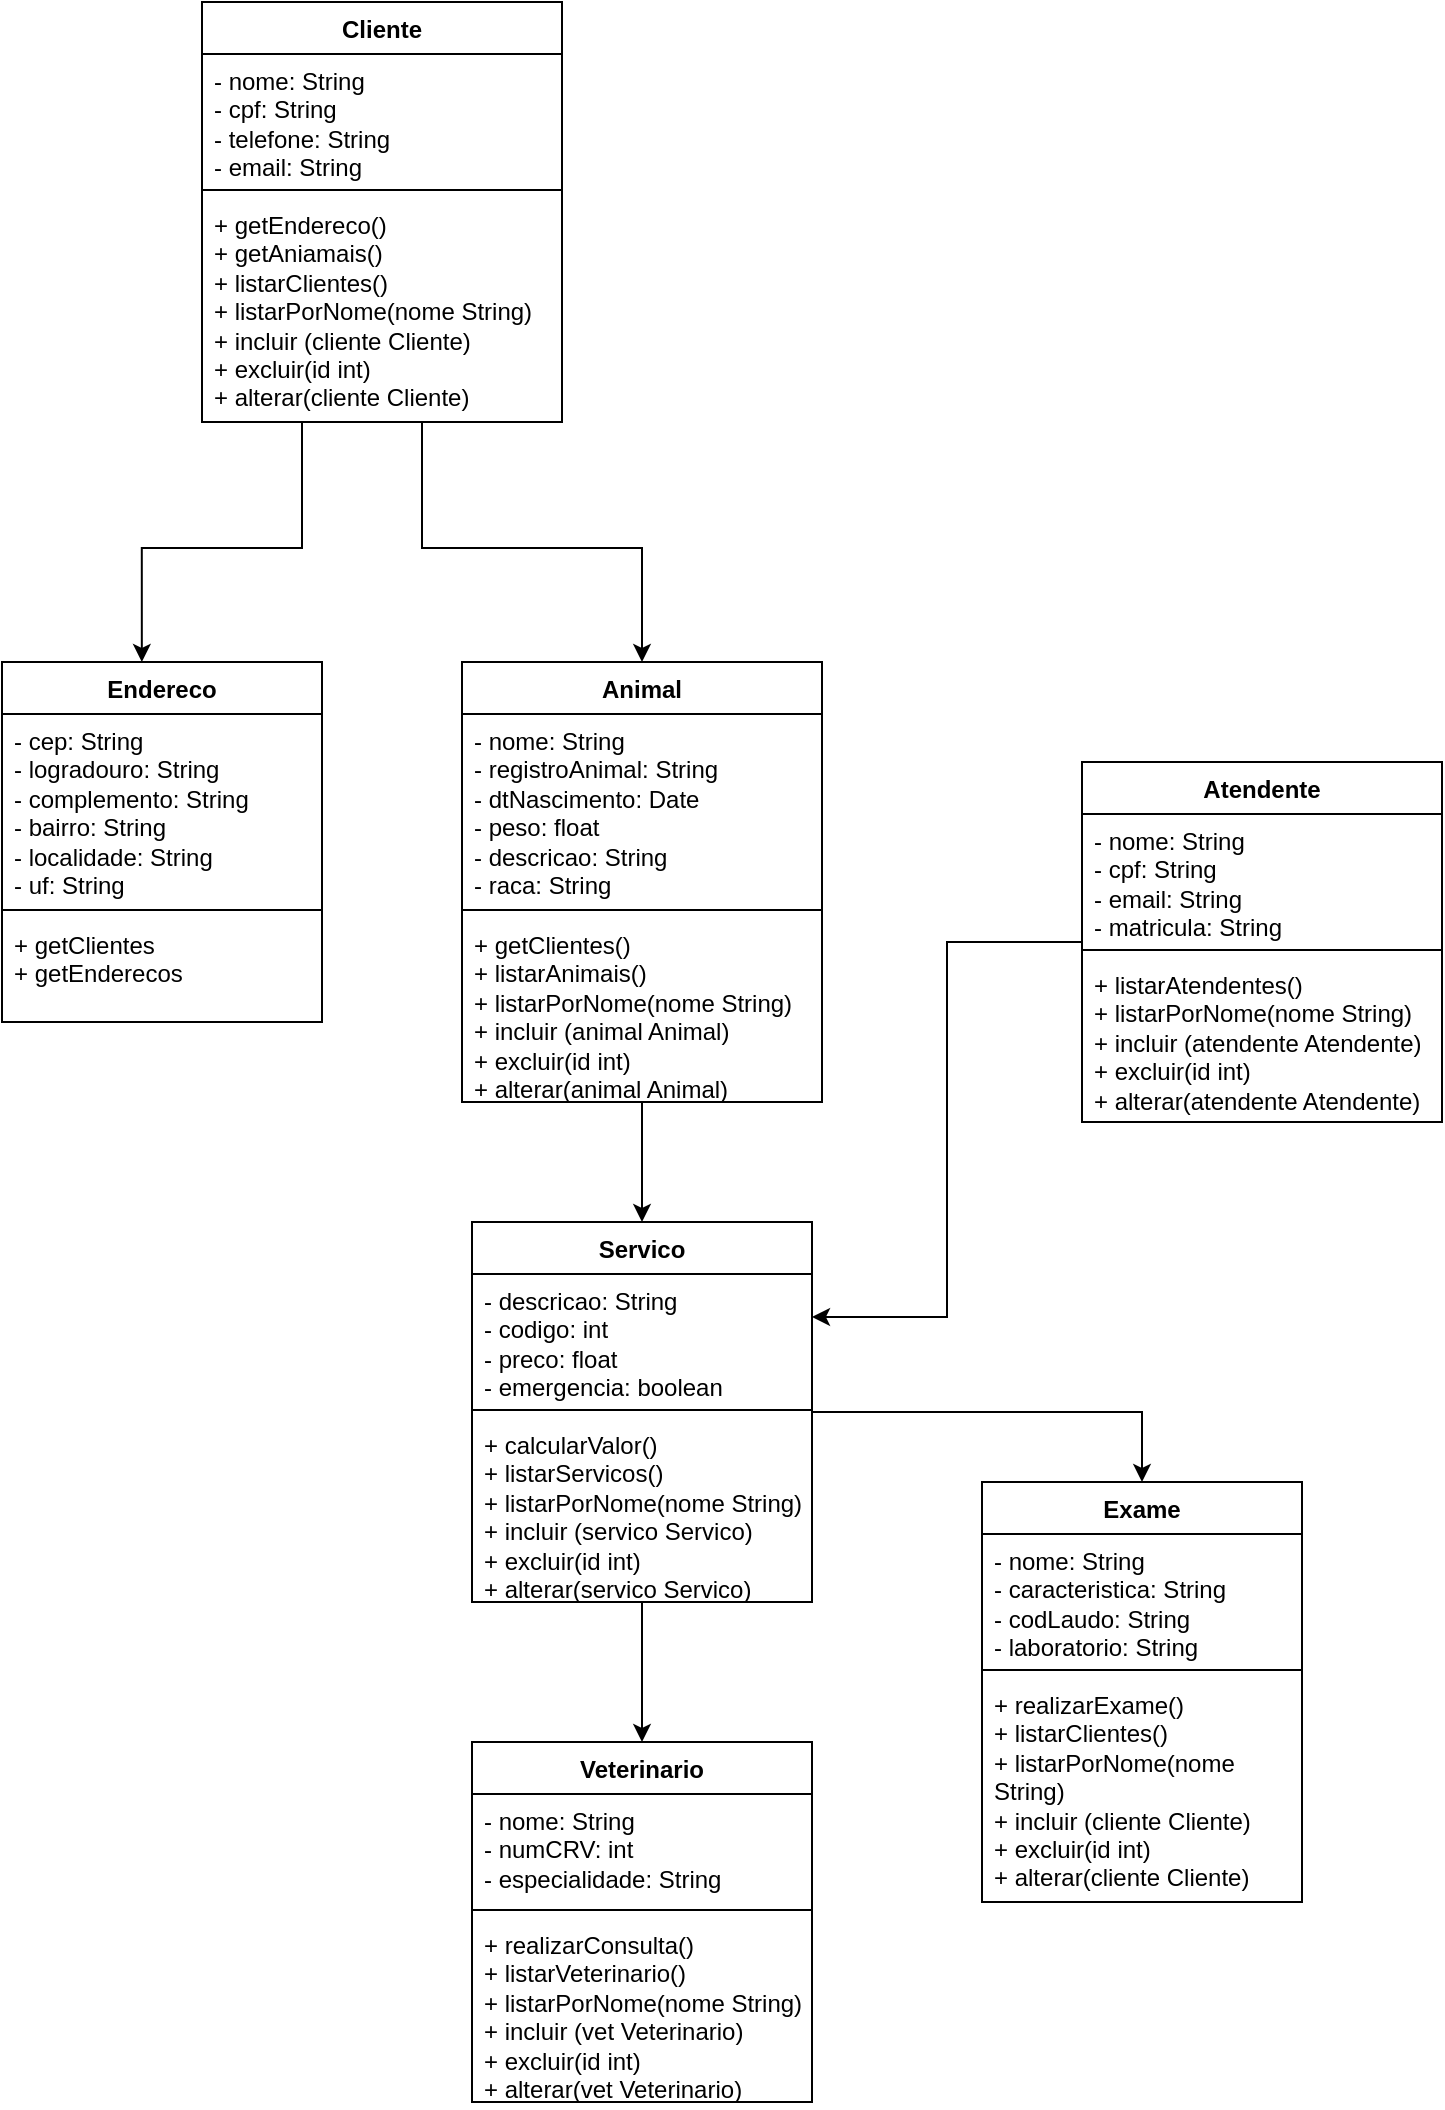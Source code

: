 <mxfile version="24.7.17">
  <diagram name="Página-1" id="lAzEdDVfunJV9om3b_Zh">
    <mxGraphModel dx="1114" dy="1685" grid="1" gridSize="10" guides="1" tooltips="1" connect="1" arrows="1" fold="1" page="1" pageScale="1" pageWidth="1654" pageHeight="1169" math="0" shadow="0">
      <root>
        <mxCell id="0" />
        <mxCell id="1" parent="0" />
        <mxCell id="5mpoldGUfzryGODORzKU-50" style="edgeStyle=orthogonalEdgeStyle;rounded=0;orthogonalLoop=1;jettySize=auto;html=1;" edge="1" parent="1" source="5mpoldGUfzryGODORzKU-23" target="5mpoldGUfzryGODORzKU-39">
          <mxGeometry relative="1" as="geometry">
            <Array as="points">
              <mxPoint x="280" y="203" />
              <mxPoint x="390" y="203" />
            </Array>
          </mxGeometry>
        </mxCell>
        <mxCell id="5mpoldGUfzryGODORzKU-23" value="Cliente" style="swimlane;fontStyle=1;align=center;verticalAlign=top;childLayout=stackLayout;horizontal=1;startSize=26;horizontalStack=0;resizeParent=1;resizeParentMax=0;resizeLast=0;collapsible=1;marginBottom=0;whiteSpace=wrap;html=1;" vertex="1" parent="1">
          <mxGeometry x="170" y="-70" width="180" height="210" as="geometry" />
        </mxCell>
        <mxCell id="5mpoldGUfzryGODORzKU-24" value="- nome: String&lt;div&gt;- cpf: String&lt;/div&gt;&lt;div&gt;- telefone: String&lt;/div&gt;&lt;div&gt;- email: String&lt;/div&gt;" style="text;strokeColor=none;fillColor=none;align=left;verticalAlign=top;spacingLeft=4;spacingRight=4;overflow=hidden;rotatable=0;points=[[0,0.5],[1,0.5]];portConstraint=eastwest;whiteSpace=wrap;html=1;" vertex="1" parent="5mpoldGUfzryGODORzKU-23">
          <mxGeometry y="26" width="180" height="64" as="geometry" />
        </mxCell>
        <mxCell id="5mpoldGUfzryGODORzKU-25" value="" style="line;strokeWidth=1;fillColor=none;align=left;verticalAlign=middle;spacingTop=-1;spacingLeft=3;spacingRight=3;rotatable=0;labelPosition=right;points=[];portConstraint=eastwest;strokeColor=inherit;" vertex="1" parent="5mpoldGUfzryGODORzKU-23">
          <mxGeometry y="90" width="180" height="8" as="geometry" />
        </mxCell>
        <mxCell id="5mpoldGUfzryGODORzKU-26" value="+ getEndereco()&lt;div&gt;+ getAniamais()&lt;/div&gt;&lt;div&gt;+ listarClientes()&lt;/div&gt;&lt;div&gt;+ listarPorNome(nome String)&lt;/div&gt;&lt;div&gt;+ incluir (cliente Cliente)&lt;/div&gt;&lt;div&gt;+ excluir(id int)&lt;/div&gt;&lt;div&gt;+ alterar(cliente Cliente)&lt;/div&gt;" style="text;strokeColor=none;fillColor=none;align=left;verticalAlign=top;spacingLeft=4;spacingRight=4;overflow=hidden;rotatable=0;points=[[0,0.5],[1,0.5]];portConstraint=eastwest;whiteSpace=wrap;html=1;" vertex="1" parent="5mpoldGUfzryGODORzKU-23">
          <mxGeometry y="98" width="180" height="112" as="geometry" />
        </mxCell>
        <mxCell id="5mpoldGUfzryGODORzKU-27" value="Exame" style="swimlane;fontStyle=1;align=center;verticalAlign=top;childLayout=stackLayout;horizontal=1;startSize=26;horizontalStack=0;resizeParent=1;resizeParentMax=0;resizeLast=0;collapsible=1;marginBottom=0;whiteSpace=wrap;html=1;" vertex="1" parent="1">
          <mxGeometry x="560" y="670" width="160" height="210" as="geometry" />
        </mxCell>
        <mxCell id="5mpoldGUfzryGODORzKU-28" value="- nome: String&lt;div&gt;- caracteristica: String&lt;/div&gt;&lt;div&gt;- codLaudo: String&lt;/div&gt;&lt;div&gt;- laboratorio: String&lt;/div&gt;" style="text;strokeColor=none;fillColor=none;align=left;verticalAlign=top;spacingLeft=4;spacingRight=4;overflow=hidden;rotatable=0;points=[[0,0.5],[1,0.5]];portConstraint=eastwest;whiteSpace=wrap;html=1;" vertex="1" parent="5mpoldGUfzryGODORzKU-27">
          <mxGeometry y="26" width="160" height="64" as="geometry" />
        </mxCell>
        <mxCell id="5mpoldGUfzryGODORzKU-29" value="" style="line;strokeWidth=1;fillColor=none;align=left;verticalAlign=middle;spacingTop=-1;spacingLeft=3;spacingRight=3;rotatable=0;labelPosition=right;points=[];portConstraint=eastwest;strokeColor=inherit;" vertex="1" parent="5mpoldGUfzryGODORzKU-27">
          <mxGeometry y="90" width="160" height="8" as="geometry" />
        </mxCell>
        <mxCell id="5mpoldGUfzryGODORzKU-30" value="&lt;div&gt;+ realizarExame()&lt;/div&gt;&lt;div&gt;+ listarClientes()&lt;/div&gt;&lt;div&gt;+ listarPorNome(nome String)&lt;/div&gt;&lt;div&gt;+ incluir (cliente Cliente)&lt;/div&gt;&lt;div&gt;+ excluir(id int)&lt;/div&gt;&lt;div&gt;+ alterar(cliente Cliente)&lt;/div&gt;" style="text;strokeColor=none;fillColor=none;align=left;verticalAlign=top;spacingLeft=4;spacingRight=4;overflow=hidden;rotatable=0;points=[[0,0.5],[1,0.5]];portConstraint=eastwest;whiteSpace=wrap;html=1;" vertex="1" parent="5mpoldGUfzryGODORzKU-27">
          <mxGeometry y="98" width="160" height="112" as="geometry" />
        </mxCell>
        <mxCell id="5mpoldGUfzryGODORzKU-31" value="Endereco" style="swimlane;fontStyle=1;align=center;verticalAlign=top;childLayout=stackLayout;horizontal=1;startSize=26;horizontalStack=0;resizeParent=1;resizeParentMax=0;resizeLast=0;collapsible=1;marginBottom=0;whiteSpace=wrap;html=1;" vertex="1" parent="1">
          <mxGeometry x="70" y="260" width="160" height="180" as="geometry" />
        </mxCell>
        <mxCell id="5mpoldGUfzryGODORzKU-32" value="- cep: String&lt;div&gt;- logradouro: String&lt;/div&gt;&lt;div&gt;- complemento: String&lt;/div&gt;&lt;div&gt;- bairro: String&lt;/div&gt;&lt;div&gt;- localidade: String&lt;/div&gt;&lt;div&gt;- uf: String&lt;/div&gt;" style="text;strokeColor=none;fillColor=none;align=left;verticalAlign=top;spacingLeft=4;spacingRight=4;overflow=hidden;rotatable=0;points=[[0,0.5],[1,0.5]];portConstraint=eastwest;whiteSpace=wrap;html=1;" vertex="1" parent="5mpoldGUfzryGODORzKU-31">
          <mxGeometry y="26" width="160" height="94" as="geometry" />
        </mxCell>
        <mxCell id="5mpoldGUfzryGODORzKU-33" value="" style="line;strokeWidth=1;fillColor=none;align=left;verticalAlign=middle;spacingTop=-1;spacingLeft=3;spacingRight=3;rotatable=0;labelPosition=right;points=[];portConstraint=eastwest;strokeColor=inherit;" vertex="1" parent="5mpoldGUfzryGODORzKU-31">
          <mxGeometry y="120" width="160" height="8" as="geometry" />
        </mxCell>
        <mxCell id="5mpoldGUfzryGODORzKU-34" value="+ getClientes&lt;div&gt;+ getEnderecos&lt;/div&gt;" style="text;strokeColor=none;fillColor=none;align=left;verticalAlign=top;spacingLeft=4;spacingRight=4;overflow=hidden;rotatable=0;points=[[0,0.5],[1,0.5]];portConstraint=eastwest;whiteSpace=wrap;html=1;" vertex="1" parent="5mpoldGUfzryGODORzKU-31">
          <mxGeometry y="128" width="160" height="52" as="geometry" />
        </mxCell>
        <mxCell id="5mpoldGUfzryGODORzKU-35" value="Veterinario" style="swimlane;fontStyle=1;align=center;verticalAlign=top;childLayout=stackLayout;horizontal=1;startSize=26;horizontalStack=0;resizeParent=1;resizeParentMax=0;resizeLast=0;collapsible=1;marginBottom=0;whiteSpace=wrap;html=1;" vertex="1" parent="1">
          <mxGeometry x="305" y="800" width="170" height="180" as="geometry" />
        </mxCell>
        <mxCell id="5mpoldGUfzryGODORzKU-36" value="- nome: String&lt;div&gt;- numCRV: int&lt;/div&gt;&lt;div&gt;- especialidade: String&lt;/div&gt;" style="text;strokeColor=none;fillColor=none;align=left;verticalAlign=top;spacingLeft=4;spacingRight=4;overflow=hidden;rotatable=0;points=[[0,0.5],[1,0.5]];portConstraint=eastwest;whiteSpace=wrap;html=1;" vertex="1" parent="5mpoldGUfzryGODORzKU-35">
          <mxGeometry y="26" width="170" height="54" as="geometry" />
        </mxCell>
        <mxCell id="5mpoldGUfzryGODORzKU-37" value="" style="line;strokeWidth=1;fillColor=none;align=left;verticalAlign=middle;spacingTop=-1;spacingLeft=3;spacingRight=3;rotatable=0;labelPosition=right;points=[];portConstraint=eastwest;strokeColor=inherit;" vertex="1" parent="5mpoldGUfzryGODORzKU-35">
          <mxGeometry y="80" width="170" height="8" as="geometry" />
        </mxCell>
        <mxCell id="5mpoldGUfzryGODORzKU-38" value="&lt;div&gt;+ realizarConsulta()&lt;/div&gt;&lt;div&gt;+ listarVeterinario()&lt;/div&gt;&lt;div&gt;+ listarPorNome(nome String)&lt;/div&gt;&lt;div&gt;+ incluir (vet Veterinario)&lt;/div&gt;&lt;div&gt;+ excluir(id int)&lt;/div&gt;&lt;div&gt;+ alterar(vet Veterinario)&lt;/div&gt;" style="text;strokeColor=none;fillColor=none;align=left;verticalAlign=top;spacingLeft=4;spacingRight=4;overflow=hidden;rotatable=0;points=[[0,0.5],[1,0.5]];portConstraint=eastwest;whiteSpace=wrap;html=1;" vertex="1" parent="5mpoldGUfzryGODORzKU-35">
          <mxGeometry y="88" width="170" height="92" as="geometry" />
        </mxCell>
        <mxCell id="5mpoldGUfzryGODORzKU-51" style="edgeStyle=orthogonalEdgeStyle;rounded=0;orthogonalLoop=1;jettySize=auto;html=1;" edge="1" parent="1" source="5mpoldGUfzryGODORzKU-39" target="5mpoldGUfzryGODORzKU-43">
          <mxGeometry relative="1" as="geometry" />
        </mxCell>
        <mxCell id="5mpoldGUfzryGODORzKU-39" value="Animal" style="swimlane;fontStyle=1;align=center;verticalAlign=top;childLayout=stackLayout;horizontal=1;startSize=26;horizontalStack=0;resizeParent=1;resizeParentMax=0;resizeLast=0;collapsible=1;marginBottom=0;whiteSpace=wrap;html=1;" vertex="1" parent="1">
          <mxGeometry x="300" y="260" width="180" height="220" as="geometry" />
        </mxCell>
        <mxCell id="5mpoldGUfzryGODORzKU-40" value="- nome: String&lt;div&gt;- registroAnimal: String&lt;/div&gt;&lt;div&gt;- dtNascimento: Date&lt;/div&gt;&lt;div&gt;- peso: float&lt;/div&gt;&lt;div&gt;- descricao: String&lt;/div&gt;&lt;div&gt;- raca: String&lt;/div&gt;" style="text;strokeColor=none;fillColor=none;align=left;verticalAlign=top;spacingLeft=4;spacingRight=4;overflow=hidden;rotatable=0;points=[[0,0.5],[1,0.5]];portConstraint=eastwest;whiteSpace=wrap;html=1;" vertex="1" parent="5mpoldGUfzryGODORzKU-39">
          <mxGeometry y="26" width="180" height="94" as="geometry" />
        </mxCell>
        <mxCell id="5mpoldGUfzryGODORzKU-41" value="" style="line;strokeWidth=1;fillColor=none;align=left;verticalAlign=middle;spacingTop=-1;spacingLeft=3;spacingRight=3;rotatable=0;labelPosition=right;points=[];portConstraint=eastwest;strokeColor=inherit;" vertex="1" parent="5mpoldGUfzryGODORzKU-39">
          <mxGeometry y="120" width="180" height="8" as="geometry" />
        </mxCell>
        <mxCell id="5mpoldGUfzryGODORzKU-42" value="&lt;div&gt;+ getClientes()&lt;/div&gt;&lt;div&gt;+ listarAnimais()&lt;/div&gt;&lt;div&gt;+ listarPorNome(nome String)&lt;/div&gt;&lt;div&gt;+ incluir (animal Animal)&lt;/div&gt;&lt;div&gt;+ excluir(id int)&lt;/div&gt;&lt;div&gt;+ alterar(animal Animal)&lt;/div&gt;" style="text;strokeColor=none;fillColor=none;align=left;verticalAlign=top;spacingLeft=4;spacingRight=4;overflow=hidden;rotatable=0;points=[[0,0.5],[1,0.5]];portConstraint=eastwest;whiteSpace=wrap;html=1;" vertex="1" parent="5mpoldGUfzryGODORzKU-39">
          <mxGeometry y="128" width="180" height="92" as="geometry" />
        </mxCell>
        <mxCell id="5mpoldGUfzryGODORzKU-52" style="edgeStyle=orthogonalEdgeStyle;rounded=0;orthogonalLoop=1;jettySize=auto;html=1;entryX=0.5;entryY=0;entryDx=0;entryDy=0;" edge="1" parent="1" source="5mpoldGUfzryGODORzKU-43" target="5mpoldGUfzryGODORzKU-35">
          <mxGeometry relative="1" as="geometry" />
        </mxCell>
        <mxCell id="5mpoldGUfzryGODORzKU-53" style="edgeStyle=orthogonalEdgeStyle;rounded=0;orthogonalLoop=1;jettySize=auto;html=1;entryX=0.5;entryY=0;entryDx=0;entryDy=0;" edge="1" parent="1" source="5mpoldGUfzryGODORzKU-43" target="5mpoldGUfzryGODORzKU-27">
          <mxGeometry relative="1" as="geometry" />
        </mxCell>
        <mxCell id="5mpoldGUfzryGODORzKU-43" value="Servico" style="swimlane;fontStyle=1;align=center;verticalAlign=top;childLayout=stackLayout;horizontal=1;startSize=26;horizontalStack=0;resizeParent=1;resizeParentMax=0;resizeLast=0;collapsible=1;marginBottom=0;whiteSpace=wrap;html=1;" vertex="1" parent="1">
          <mxGeometry x="305" y="540" width="170" height="190" as="geometry" />
        </mxCell>
        <mxCell id="5mpoldGUfzryGODORzKU-44" value="- descricao: String&lt;div&gt;- codigo: int&lt;/div&gt;&lt;div&gt;- preco: float&lt;/div&gt;&lt;div&gt;- emergencia: boolean&lt;/div&gt;" style="text;strokeColor=none;fillColor=none;align=left;verticalAlign=top;spacingLeft=4;spacingRight=4;overflow=hidden;rotatable=0;points=[[0,0.5],[1,0.5]];portConstraint=eastwest;whiteSpace=wrap;html=1;" vertex="1" parent="5mpoldGUfzryGODORzKU-43">
          <mxGeometry y="26" width="170" height="64" as="geometry" />
        </mxCell>
        <mxCell id="5mpoldGUfzryGODORzKU-45" value="" style="line;strokeWidth=1;fillColor=none;align=left;verticalAlign=middle;spacingTop=-1;spacingLeft=3;spacingRight=3;rotatable=0;labelPosition=right;points=[];portConstraint=eastwest;strokeColor=inherit;" vertex="1" parent="5mpoldGUfzryGODORzKU-43">
          <mxGeometry y="90" width="170" height="8" as="geometry" />
        </mxCell>
        <mxCell id="5mpoldGUfzryGODORzKU-46" value="&lt;div&gt;+ calcularValor()&lt;/div&gt;&lt;div&gt;+ listarServicos()&lt;/div&gt;&lt;div&gt;+ listarPorNome(nome String)&lt;/div&gt;&lt;div&gt;+ incluir (servico Servico)&lt;/div&gt;&lt;div&gt;+ excluir(id int)&lt;/div&gt;&lt;div&gt;+ alterar(servico Servico)&lt;/div&gt;" style="text;strokeColor=none;fillColor=none;align=left;verticalAlign=top;spacingLeft=4;spacingRight=4;overflow=hidden;rotatable=0;points=[[0,0.5],[1,0.5]];portConstraint=eastwest;whiteSpace=wrap;html=1;" vertex="1" parent="5mpoldGUfzryGODORzKU-43">
          <mxGeometry y="98" width="170" height="92" as="geometry" />
        </mxCell>
        <mxCell id="5mpoldGUfzryGODORzKU-49" style="edgeStyle=orthogonalEdgeStyle;rounded=0;orthogonalLoop=1;jettySize=auto;html=1;entryX=0.437;entryY=0;entryDx=0;entryDy=0;entryPerimeter=0;startArrow=none;startFill=0;" edge="1" parent="1" source="5mpoldGUfzryGODORzKU-23" target="5mpoldGUfzryGODORzKU-31">
          <mxGeometry relative="1" as="geometry">
            <Array as="points">
              <mxPoint x="220" y="203" />
              <mxPoint x="140" y="203" />
            </Array>
          </mxGeometry>
        </mxCell>
        <mxCell id="5mpoldGUfzryGODORzKU-61" style="edgeStyle=orthogonalEdgeStyle;rounded=0;orthogonalLoop=1;jettySize=auto;html=1;entryX=1;entryY=0.25;entryDx=0;entryDy=0;" edge="1" parent="1" source="5mpoldGUfzryGODORzKU-56" target="5mpoldGUfzryGODORzKU-43">
          <mxGeometry relative="1" as="geometry" />
        </mxCell>
        <mxCell id="5mpoldGUfzryGODORzKU-56" value="Atendente" style="swimlane;fontStyle=1;align=center;verticalAlign=top;childLayout=stackLayout;horizontal=1;startSize=26;horizontalStack=0;resizeParent=1;resizeParentMax=0;resizeLast=0;collapsible=1;marginBottom=0;whiteSpace=wrap;html=1;" vertex="1" parent="1">
          <mxGeometry x="610" y="310" width="180" height="180" as="geometry" />
        </mxCell>
        <mxCell id="5mpoldGUfzryGODORzKU-57" value="- nome: String&lt;div&gt;- cpf: String&lt;/div&gt;&lt;div&gt;- email: String&lt;/div&gt;&lt;div&gt;- matricula: String&lt;/div&gt;" style="text;strokeColor=none;fillColor=none;align=left;verticalAlign=top;spacingLeft=4;spacingRight=4;overflow=hidden;rotatable=0;points=[[0,0.5],[1,0.5]];portConstraint=eastwest;whiteSpace=wrap;html=1;" vertex="1" parent="5mpoldGUfzryGODORzKU-56">
          <mxGeometry y="26" width="180" height="64" as="geometry" />
        </mxCell>
        <mxCell id="5mpoldGUfzryGODORzKU-58" value="" style="line;strokeWidth=1;fillColor=none;align=left;verticalAlign=middle;spacingTop=-1;spacingLeft=3;spacingRight=3;rotatable=0;labelPosition=right;points=[];portConstraint=eastwest;strokeColor=inherit;" vertex="1" parent="5mpoldGUfzryGODORzKU-56">
          <mxGeometry y="90" width="180" height="8" as="geometry" />
        </mxCell>
        <mxCell id="5mpoldGUfzryGODORzKU-59" value="&lt;div&gt;+ listarAtendentes()&lt;/div&gt;&lt;div&gt;+ listarPorNome(nome String)&lt;/div&gt;&lt;div&gt;+ incluir (atendente Atendente)&lt;/div&gt;&lt;div&gt;+ excluir(id int)&lt;/div&gt;&lt;div&gt;+ alterar(atendente Atendente)&lt;/div&gt;" style="text;strokeColor=none;fillColor=none;align=left;verticalAlign=top;spacingLeft=4;spacingRight=4;overflow=hidden;rotatable=0;points=[[0,0.5],[1,0.5]];portConstraint=eastwest;whiteSpace=wrap;html=1;" vertex="1" parent="5mpoldGUfzryGODORzKU-56">
          <mxGeometry y="98" width="180" height="82" as="geometry" />
        </mxCell>
      </root>
    </mxGraphModel>
  </diagram>
</mxfile>
